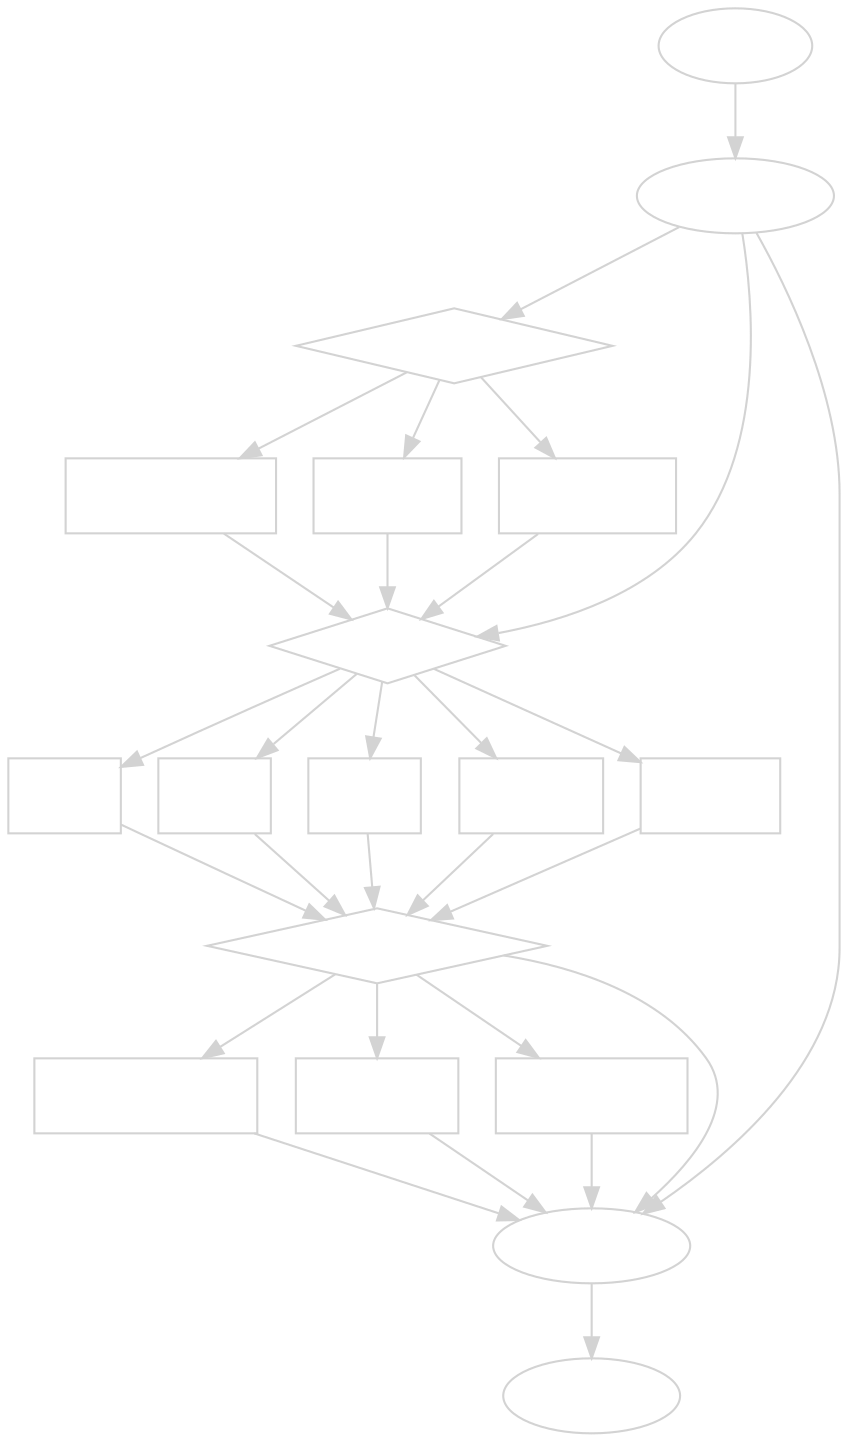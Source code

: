 digraph  regexp {
        
        bgcolor=transparent                                                             
        node[color=lightgray,
             fontcolor=white,
             fontname="Ubuntu",
	     fontsize=12]
        edge[color=lightgray]

        req [label="request", URL="", tooltip="incomming request"];
        res [label="response", URL="", tooltip="outgoing response"];  
        j2m [label="json->map", URL="", tooltip="decode json to clojure map"];

        pre [shape=diamond, label="pre dispatch", URL="", tooltip="pre-scripts or pre-processing"];
        pre_js [shape=box, label=":PreProcessing", URL="", tooltip="pre-processing of js code"];
        pre_clj [shape=box, label=":PreScript", URL="", tooltip="clojure functions"]; 
        pre_py  [shape=box, label=":PreScriptPy", URL="", tooltip="pre-scripts with python3"]; 

        disp [shape=diamond, label="dispatch", URL="", tooltip="dispatch"];
        stub [shape=box, label="stub", URL="", tooltip="pre defind responses"];
        tcp [shape=box, label="TCP", URL="", tooltip="requests to tcp devices"];
        vxi [shape=box, label="VXI", URL="", tooltip="requests to vxi devices"];
        modbus [shape=box, label="MODBUS", URL="", tooltip="requests to modbus devices"];
        exec [shape=box, label="EXECUTE", URL="", tooltip="execution of commands"];
        
        
        post [shape=diamond, label="post dispatch", URL="", tooltip="post-scripts or post-processing"];
        post_js [shape=box, label=":PostProcessing", URL="", tooltip="post-processing of js code"];
        post_clj [shape=box, label=":PostScript", URL="", tooltip="clojure functions"]; 
        post_py  [shape=box, label=":PostScriptPy", URL="", tooltip="post-scripts with python3"]; 

        m2j [label="map->json", URL="", tooltip="clojure map to decode json"];
        
        req -> j2m
        j2m -> disp
        
        j2m -> pre
        pre -> pre_js
        pre -> pre_py
        pre -> pre_clj
        
        pre_js ->disp
        pre_py ->disp
        pre_clj->disp

        disp -> stub

        disp -> tcp
        disp -> vxi
        disp -> exec
        disp -> modbus

        tcp   -> post
        vxi   -> post
        exec  -> post
        modbus-> post        
        stub -> post

        post -> m2j
        post -> post_js
        post -> post_py
        post -> post_clj

        post_js -> m2j
        post_py -> m2j
        post_clj-> m2j
        
        j2m -> m2j

        
        m2j -> res
}
